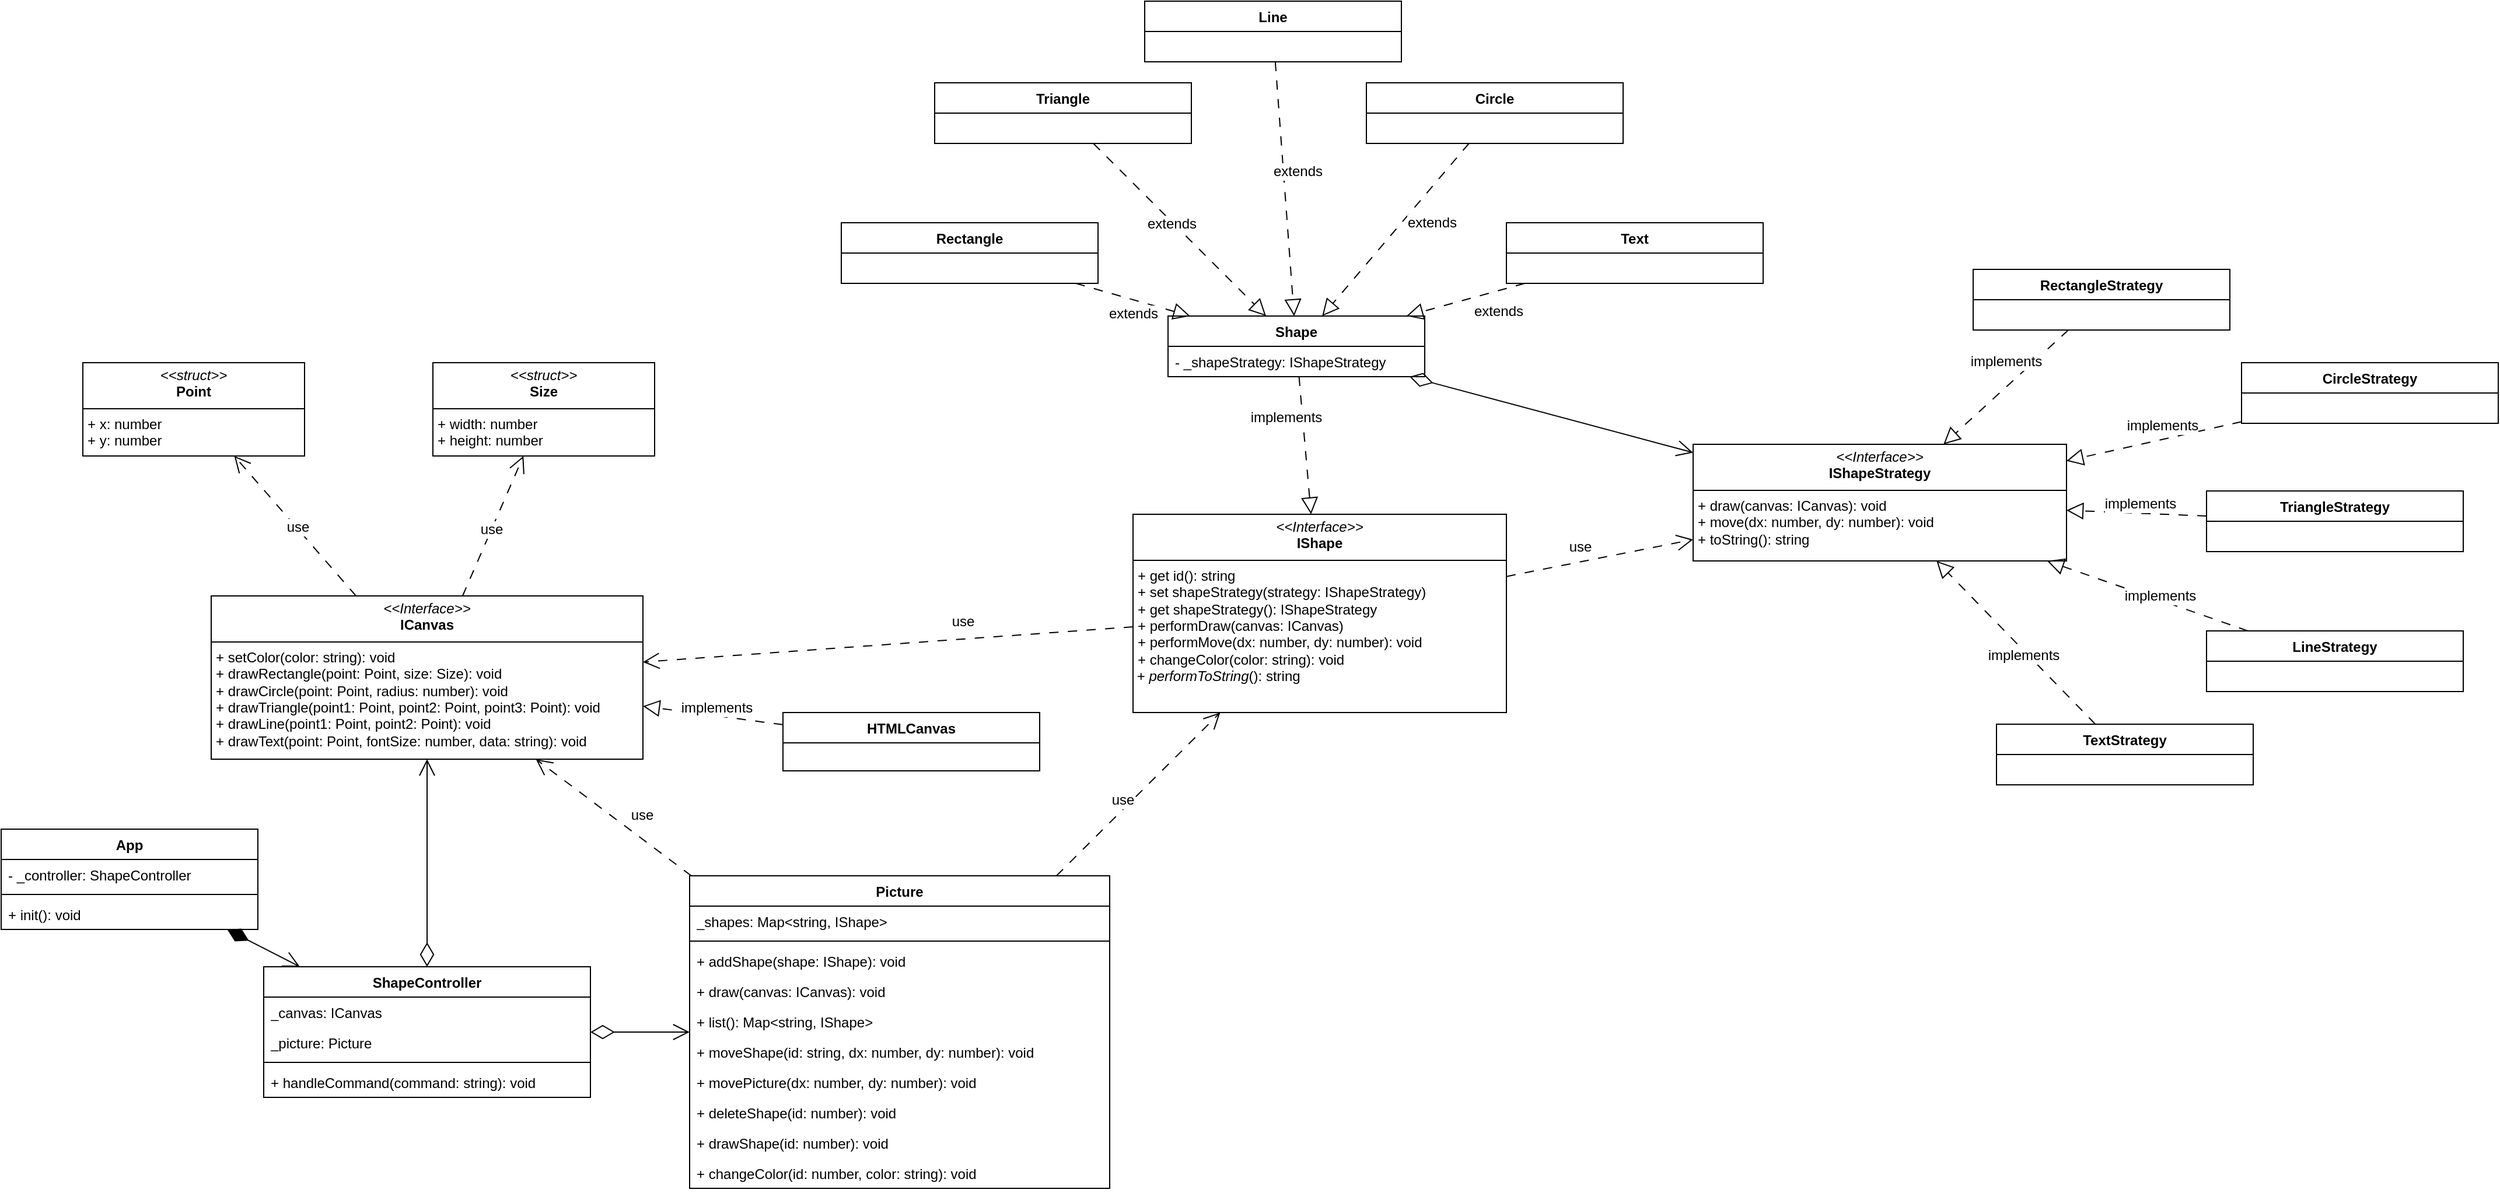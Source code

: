 <mxfile version="24.8.3">
  <diagram name="Страница — 1" id="680s_7uvHq_DsBqRgW8e">
    <mxGraphModel dx="1793" dy="2092" grid="1" gridSize="10" guides="1" tooltips="1" connect="1" arrows="1" fold="1" page="1" pageScale="1" pageWidth="827" pageHeight="1169" math="0" shadow="0">
      <root>
        <mxCell id="0" />
        <mxCell id="1" parent="0" />
        <mxCell id="LSBf3dHjmcdH00thDTZt-1" value="&lt;p style=&quot;margin:0px;margin-top:4px;text-align:center;&quot;&gt;&lt;i&gt;&amp;lt;&amp;lt;Interface&amp;gt;&amp;gt;&lt;/i&gt;&lt;br&gt;&lt;b&gt;IShape&lt;/b&gt;&lt;/p&gt;&lt;hr size=&quot;1&quot; style=&quot;border-style:solid;&quot;&gt;&lt;p style=&quot;margin:0px;margin-left:4px;&quot;&gt;+ get id(): string&lt;br&gt;+ set shapeStrategy(strategy: IShapeStrategy)&lt;/p&gt;&lt;p style=&quot;margin:0px;margin-left:4px;&quot;&gt;+ get shapeStrategy(): IShapeStrategy&lt;/p&gt;&lt;p style=&quot;margin:0px;margin-left:4px;&quot;&gt;+ performDraw(canvas: ICanvas)&lt;/p&gt;&lt;p style=&quot;margin:0px;margin-left:4px;&quot;&gt;+ performMove(dx: number, dy: number): void&lt;/p&gt;&lt;p style=&quot;margin:0px;margin-left:4px;&quot;&gt;+ changeColor(color: string): void&lt;/p&gt;&lt;p style=&quot;margin:0px;margin-left:4px;&quot;&gt;&lt;/p&gt;&amp;nbsp;+&amp;nbsp;&lt;i&gt;performToString&lt;/i&gt;(): string" style="verticalAlign=top;align=left;overflow=fill;html=1;whiteSpace=wrap;" vertex="1" parent="1">
          <mxGeometry x="1370" y="90" width="320" height="170" as="geometry" />
        </mxCell>
        <mxCell id="LSBf3dHjmcdH00thDTZt-19" style="rounded=0;orthogonalLoop=1;jettySize=auto;html=1;startArrow=diamondThin;startFill=1;startSize=18;endSize=12;endArrow=open;endFill=0;" edge="1" parent="1" source="LSBf3dHjmcdH00thDTZt-2" target="LSBf3dHjmcdH00thDTZt-14">
          <mxGeometry relative="1" as="geometry" />
        </mxCell>
        <mxCell id="LSBf3dHjmcdH00thDTZt-2" value="App" style="swimlane;fontStyle=1;align=center;verticalAlign=top;childLayout=stackLayout;horizontal=1;startSize=26;horizontalStack=0;resizeParent=1;resizeParentMax=0;resizeLast=0;collapsible=1;marginBottom=0;whiteSpace=wrap;html=1;" vertex="1" parent="1">
          <mxGeometry x="400" y="360" width="220" height="86" as="geometry" />
        </mxCell>
        <mxCell id="LSBf3dHjmcdH00thDTZt-7" value="- _controller: ShapeController" style="text;strokeColor=none;fillColor=none;align=left;verticalAlign=top;spacingLeft=4;spacingRight=4;overflow=hidden;rotatable=0;points=[[0,0.5],[1,0.5]];portConstraint=eastwest;whiteSpace=wrap;html=1;" vertex="1" parent="LSBf3dHjmcdH00thDTZt-2">
          <mxGeometry y="26" width="220" height="26" as="geometry" />
        </mxCell>
        <mxCell id="LSBf3dHjmcdH00thDTZt-4" value="" style="line;strokeWidth=1;fillColor=none;align=left;verticalAlign=middle;spacingTop=-1;spacingLeft=3;spacingRight=3;rotatable=0;labelPosition=right;points=[];portConstraint=eastwest;strokeColor=inherit;" vertex="1" parent="LSBf3dHjmcdH00thDTZt-2">
          <mxGeometry y="52" width="220" height="8" as="geometry" />
        </mxCell>
        <mxCell id="LSBf3dHjmcdH00thDTZt-13" value="+ init(): void" style="text;strokeColor=none;fillColor=none;align=left;verticalAlign=top;spacingLeft=4;spacingRight=4;overflow=hidden;rotatable=0;points=[[0,0.5],[1,0.5]];portConstraint=eastwest;whiteSpace=wrap;html=1;" vertex="1" parent="LSBf3dHjmcdH00thDTZt-2">
          <mxGeometry y="60" width="220" height="26" as="geometry" />
        </mxCell>
        <mxCell id="LSBf3dHjmcdH00thDTZt-14" value="ShapeController" style="swimlane;fontStyle=1;align=center;verticalAlign=top;childLayout=stackLayout;horizontal=1;startSize=26;horizontalStack=0;resizeParent=1;resizeParentMax=0;resizeLast=0;collapsible=1;marginBottom=0;whiteSpace=wrap;html=1;" vertex="1" parent="1">
          <mxGeometry x="625" y="478" width="280" height="112" as="geometry" />
        </mxCell>
        <mxCell id="LSBf3dHjmcdH00thDTZt-23" value="_canvas: ICanvas" style="text;strokeColor=none;fillColor=none;align=left;verticalAlign=top;spacingLeft=4;spacingRight=4;overflow=hidden;rotatable=0;points=[[0,0.5],[1,0.5]];portConstraint=eastwest;whiteSpace=wrap;html=1;" vertex="1" parent="LSBf3dHjmcdH00thDTZt-14">
          <mxGeometry y="26" width="280" height="26" as="geometry" />
        </mxCell>
        <mxCell id="LSBf3dHjmcdH00thDTZt-24" value="_picture: Picture" style="text;strokeColor=none;fillColor=none;align=left;verticalAlign=top;spacingLeft=4;spacingRight=4;overflow=hidden;rotatable=0;points=[[0,0.5],[1,0.5]];portConstraint=eastwest;whiteSpace=wrap;html=1;" vertex="1" parent="LSBf3dHjmcdH00thDTZt-14">
          <mxGeometry y="52" width="280" height="26" as="geometry" />
        </mxCell>
        <mxCell id="LSBf3dHjmcdH00thDTZt-16" value="" style="line;strokeWidth=1;fillColor=none;align=left;verticalAlign=middle;spacingTop=-1;spacingLeft=3;spacingRight=3;rotatable=0;labelPosition=right;points=[];portConstraint=eastwest;strokeColor=inherit;" vertex="1" parent="LSBf3dHjmcdH00thDTZt-14">
          <mxGeometry y="78" width="280" height="8" as="geometry" />
        </mxCell>
        <mxCell id="LSBf3dHjmcdH00thDTZt-17" value="+ handleCommand(command: string): void" style="text;strokeColor=none;fillColor=none;align=left;verticalAlign=top;spacingLeft=4;spacingRight=4;overflow=hidden;rotatable=0;points=[[0,0.5],[1,0.5]];portConstraint=eastwest;whiteSpace=wrap;html=1;" vertex="1" parent="LSBf3dHjmcdH00thDTZt-14">
          <mxGeometry y="86" width="280" height="26" as="geometry" />
        </mxCell>
        <mxCell id="LSBf3dHjmcdH00thDTZt-25" value="&lt;p style=&quot;margin:0px;margin-top:4px;text-align:center;&quot;&gt;&lt;i&gt;&amp;lt;&amp;lt;Interface&amp;gt;&amp;gt;&lt;/i&gt;&lt;br&gt;&lt;b&gt;ICanvas&lt;/b&gt;&lt;/p&gt;&lt;hr size=&quot;1&quot; style=&quot;border-style:solid;&quot;&gt;&lt;p style=&quot;margin:0px;margin-left:4px;&quot;&gt;+ setColor(color: string): void&lt;br&gt;+ drawRectangle(point: Point, size: Size): void&lt;/p&gt;&lt;p style=&quot;margin:0px;margin-left:4px;&quot;&gt;+ drawCircle(point: Point, radius: number): void&lt;/p&gt;&lt;p style=&quot;margin:0px;margin-left:4px;&quot;&gt;+ drawTriangle(point1: Point, point2: Point,&amp;nbsp;&lt;span style=&quot;background-color: initial;&quot;&gt;point3: Point&lt;/span&gt;&lt;span style=&quot;background-color: initial;&quot;&gt;): void&lt;/span&gt;&lt;/p&gt;&lt;p style=&quot;margin:0px;margin-left:4px;&quot;&gt;+ drawLine(point1: Point,&amp;nbsp;&lt;span style=&quot;background-color: initial;&quot;&gt;point2: Point&lt;/span&gt;&lt;span style=&quot;background-color: initial;&quot;&gt;): void&lt;/span&gt;&lt;/p&gt;&lt;p style=&quot;margin:0px;margin-left:4px;&quot;&gt;+ drawText(point: Point, fontSize: number, data: string): void&lt;/p&gt;" style="verticalAlign=top;align=left;overflow=fill;html=1;whiteSpace=wrap;" vertex="1" parent="1">
          <mxGeometry x="580" y="160" width="370" height="140" as="geometry" />
        </mxCell>
        <mxCell id="LSBf3dHjmcdH00thDTZt-26" value="&lt;p style=&quot;margin:0px;margin-top:4px;text-align:center;&quot;&gt;&lt;i&gt;&amp;lt;&amp;lt;struct&amp;gt;&amp;gt;&lt;/i&gt;&lt;br&gt;&lt;b&gt;Point&lt;/b&gt;&lt;/p&gt;&lt;hr size=&quot;1&quot; style=&quot;border-style:solid;&quot;&gt;&lt;p style=&quot;margin:0px;margin-left:4px;&quot;&gt;+ x: number&lt;br&gt;+ y: number&lt;/p&gt;&lt;p style=&quot;margin:0px;margin-left:4px;&quot;&gt;&lt;br&gt;&lt;/p&gt;" style="verticalAlign=top;align=left;overflow=fill;html=1;whiteSpace=wrap;" vertex="1" parent="1">
          <mxGeometry x="470" y="-40" width="190" height="80" as="geometry" />
        </mxCell>
        <mxCell id="LSBf3dHjmcdH00thDTZt-27" value="&lt;p style=&quot;margin:0px;margin-top:4px;text-align:center;&quot;&gt;&lt;i&gt;&amp;lt;&amp;lt;struct&amp;gt;&amp;gt;&lt;/i&gt;&lt;br&gt;&lt;b&gt;Size&lt;/b&gt;&lt;/p&gt;&lt;hr size=&quot;1&quot; style=&quot;border-style:solid;&quot;&gt;&lt;p style=&quot;margin:0px;margin-left:4px;&quot;&gt;+ width: number&lt;br&gt;+ height: number&lt;/p&gt;&lt;p style=&quot;margin:0px;margin-left:4px;&quot;&gt;&lt;br&gt;&lt;/p&gt;" style="verticalAlign=top;align=left;overflow=fill;html=1;whiteSpace=wrap;" vertex="1" parent="1">
          <mxGeometry x="770" y="-40" width="190" height="80" as="geometry" />
        </mxCell>
        <mxCell id="LSBf3dHjmcdH00thDTZt-28" style="rounded=0;orthogonalLoop=1;jettySize=auto;html=1;startArrow=none;startFill=0;startSize=16;endSize=12;endArrow=open;endFill=0;dashed=1;dashPattern=8 8;" edge="1" parent="1" source="LSBf3dHjmcdH00thDTZt-25" target="LSBf3dHjmcdH00thDTZt-26">
          <mxGeometry relative="1" as="geometry">
            <mxPoint x="400" y="493" as="sourcePoint" />
            <mxPoint x="610" y="580" as="targetPoint" />
          </mxGeometry>
        </mxCell>
        <mxCell id="LSBf3dHjmcdH00thDTZt-31" value="use" style="edgeLabel;html=1;align=center;verticalAlign=middle;resizable=0;points=[];fontSize=12;" vertex="1" connectable="0" parent="LSBf3dHjmcdH00thDTZt-28">
          <mxGeometry x="-0.279" y="-1" relative="1" as="geometry">
            <mxPoint x="-13" y="-15" as="offset" />
          </mxGeometry>
        </mxCell>
        <mxCell id="LSBf3dHjmcdH00thDTZt-34" style="rounded=0;orthogonalLoop=1;jettySize=auto;html=1;startArrow=none;startFill=0;startSize=16;endSize=12;endArrow=open;endFill=0;dashed=1;dashPattern=8 8;" edge="1" parent="1" source="LSBf3dHjmcdH00thDTZt-25" target="LSBf3dHjmcdH00thDTZt-27">
          <mxGeometry relative="1" as="geometry">
            <mxPoint x="400" y="493" as="sourcePoint" />
            <mxPoint x="610" y="580" as="targetPoint" />
          </mxGeometry>
        </mxCell>
        <mxCell id="LSBf3dHjmcdH00thDTZt-35" value="use" style="edgeLabel;html=1;align=center;verticalAlign=middle;resizable=0;points=[];fontSize=12;" vertex="1" connectable="0" parent="LSBf3dHjmcdH00thDTZt-34">
          <mxGeometry x="-0.279" y="-1" relative="1" as="geometry">
            <mxPoint x="5" y="-15" as="offset" />
          </mxGeometry>
        </mxCell>
        <mxCell id="LSBf3dHjmcdH00thDTZt-36" style="rounded=0;orthogonalLoop=1;jettySize=auto;html=1;startArrow=diamondThin;startFill=0;startSize=18;endSize=12;endArrow=open;endFill=0;" edge="1" parent="1" source="LSBf3dHjmcdH00thDTZt-14" target="LSBf3dHjmcdH00thDTZt-25">
          <mxGeometry relative="1" as="geometry">
            <mxPoint x="330" y="536" as="sourcePoint" />
            <mxPoint x="447" y="660" as="targetPoint" />
          </mxGeometry>
        </mxCell>
        <mxCell id="LSBf3dHjmcdH00thDTZt-37" value="HTMLCanvas" style="swimlane;fontStyle=1;align=center;verticalAlign=top;childLayout=stackLayout;horizontal=1;startSize=26;horizontalStack=0;resizeParent=1;resizeParentMax=0;resizeLast=0;collapsible=1;marginBottom=0;whiteSpace=wrap;html=1;" vertex="1" parent="1">
          <mxGeometry x="1070" y="260" width="220" height="50" as="geometry" />
        </mxCell>
        <mxCell id="LSBf3dHjmcdH00thDTZt-41" style="rounded=0;orthogonalLoop=1;jettySize=auto;html=1;startArrow=none;startFill=0;startSize=16;endSize=12;endArrow=block;endFill=0;dashed=1;dashPattern=8 8;" edge="1" parent="1" source="LSBf3dHjmcdH00thDTZt-37" target="LSBf3dHjmcdH00thDTZt-25">
          <mxGeometry relative="1" as="geometry">
            <mxPoint x="805" y="170" as="sourcePoint" />
            <mxPoint x="1010" y="300" as="targetPoint" />
          </mxGeometry>
        </mxCell>
        <mxCell id="LSBf3dHjmcdH00thDTZt-42" value="implements" style="edgeLabel;html=1;align=center;verticalAlign=middle;resizable=0;points=[];fontSize=12;" vertex="1" connectable="0" parent="LSBf3dHjmcdH00thDTZt-41">
          <mxGeometry x="-0.279" y="-1" relative="1" as="geometry">
            <mxPoint x="-14" y="-8" as="offset" />
          </mxGeometry>
        </mxCell>
        <mxCell id="LSBf3dHjmcdH00thDTZt-44" value="Picture" style="swimlane;fontStyle=1;align=center;verticalAlign=top;childLayout=stackLayout;horizontal=1;startSize=26;horizontalStack=0;resizeParent=1;resizeParentMax=0;resizeLast=0;collapsible=1;marginBottom=0;whiteSpace=wrap;html=1;" vertex="1" parent="1">
          <mxGeometry x="990" y="400" width="360" height="268" as="geometry" />
        </mxCell>
        <mxCell id="LSBf3dHjmcdH00thDTZt-46" value="_shapes: Map&amp;lt;string, IShape&amp;gt;" style="text;strokeColor=none;fillColor=none;align=left;verticalAlign=top;spacingLeft=4;spacingRight=4;overflow=hidden;rotatable=0;points=[[0,0.5],[1,0.5]];portConstraint=eastwest;whiteSpace=wrap;html=1;" vertex="1" parent="LSBf3dHjmcdH00thDTZt-44">
          <mxGeometry y="26" width="360" height="26" as="geometry" />
        </mxCell>
        <mxCell id="LSBf3dHjmcdH00thDTZt-50" value="" style="line;strokeWidth=1;fillColor=none;align=left;verticalAlign=middle;spacingTop=-1;spacingLeft=3;spacingRight=3;rotatable=0;labelPosition=right;points=[];portConstraint=eastwest;strokeColor=inherit;" vertex="1" parent="LSBf3dHjmcdH00thDTZt-44">
          <mxGeometry y="52" width="360" height="8" as="geometry" />
        </mxCell>
        <mxCell id="LSBf3dHjmcdH00thDTZt-51" value="+ addShape(shape: IShape): void" style="text;strokeColor=none;fillColor=none;align=left;verticalAlign=top;spacingLeft=4;spacingRight=4;overflow=hidden;rotatable=0;points=[[0,0.5],[1,0.5]];portConstraint=eastwest;whiteSpace=wrap;html=1;" vertex="1" parent="LSBf3dHjmcdH00thDTZt-44">
          <mxGeometry y="60" width="360" height="26" as="geometry" />
        </mxCell>
        <mxCell id="LSBf3dHjmcdH00thDTZt-52" value="+ draw(canvas: ICanvas): void" style="text;strokeColor=none;fillColor=none;align=left;verticalAlign=top;spacingLeft=4;spacingRight=4;overflow=hidden;rotatable=0;points=[[0,0.5],[1,0.5]];portConstraint=eastwest;whiteSpace=wrap;html=1;" vertex="1" parent="LSBf3dHjmcdH00thDTZt-44">
          <mxGeometry y="86" width="360" height="26" as="geometry" />
        </mxCell>
        <mxCell id="LSBf3dHjmcdH00thDTZt-49" value="+ list(): Map&amp;lt;string, IShape&amp;gt;" style="text;strokeColor=none;fillColor=none;align=left;verticalAlign=top;spacingLeft=4;spacingRight=4;overflow=hidden;rotatable=0;points=[[0,0.5],[1,0.5]];portConstraint=eastwest;whiteSpace=wrap;html=1;" vertex="1" parent="LSBf3dHjmcdH00thDTZt-44">
          <mxGeometry y="112" width="360" height="26" as="geometry" />
        </mxCell>
        <mxCell id="LSBf3dHjmcdH00thDTZt-53" value="+ moveShape(id: string, dx: number, dy: number): void" style="text;strokeColor=none;fillColor=none;align=left;verticalAlign=top;spacingLeft=4;spacingRight=4;overflow=hidden;rotatable=0;points=[[0,0.5],[1,0.5]];portConstraint=eastwest;whiteSpace=wrap;html=1;" vertex="1" parent="LSBf3dHjmcdH00thDTZt-44">
          <mxGeometry y="138" width="360" height="26" as="geometry" />
        </mxCell>
        <mxCell id="LSBf3dHjmcdH00thDTZt-56" value="+ movePicture(dx: number, dy: number): void" style="text;strokeColor=none;fillColor=none;align=left;verticalAlign=top;spacingLeft=4;spacingRight=4;overflow=hidden;rotatable=0;points=[[0,0.5],[1,0.5]];portConstraint=eastwest;whiteSpace=wrap;html=1;" vertex="1" parent="LSBf3dHjmcdH00thDTZt-44">
          <mxGeometry y="164" width="360" height="26" as="geometry" />
        </mxCell>
        <mxCell id="LSBf3dHjmcdH00thDTZt-57" value="+ deleteShape(id: number): void" style="text;strokeColor=none;fillColor=none;align=left;verticalAlign=top;spacingLeft=4;spacingRight=4;overflow=hidden;rotatable=0;points=[[0,0.5],[1,0.5]];portConstraint=eastwest;whiteSpace=wrap;html=1;" vertex="1" parent="LSBf3dHjmcdH00thDTZt-44">
          <mxGeometry y="190" width="360" height="26" as="geometry" />
        </mxCell>
        <mxCell id="LSBf3dHjmcdH00thDTZt-58" value="+ drawShape(id: number): void" style="text;strokeColor=none;fillColor=none;align=left;verticalAlign=top;spacingLeft=4;spacingRight=4;overflow=hidden;rotatable=0;points=[[0,0.5],[1,0.5]];portConstraint=eastwest;whiteSpace=wrap;html=1;" vertex="1" parent="LSBf3dHjmcdH00thDTZt-44">
          <mxGeometry y="216" width="360" height="26" as="geometry" />
        </mxCell>
        <mxCell id="LSBf3dHjmcdH00thDTZt-59" value="+ changeColor(id: number, color: string): void" style="text;strokeColor=none;fillColor=none;align=left;verticalAlign=top;spacingLeft=4;spacingRight=4;overflow=hidden;rotatable=0;points=[[0,0.5],[1,0.5]];portConstraint=eastwest;whiteSpace=wrap;html=1;" vertex="1" parent="LSBf3dHjmcdH00thDTZt-44">
          <mxGeometry y="242" width="360" height="26" as="geometry" />
        </mxCell>
        <mxCell id="LSBf3dHjmcdH00thDTZt-45" style="rounded=0;orthogonalLoop=1;jettySize=auto;html=1;startArrow=diamondThin;startFill=0;startSize=18;endSize=12;endArrow=open;endFill=0;" edge="1" parent="1" source="LSBf3dHjmcdH00thDTZt-14" target="LSBf3dHjmcdH00thDTZt-44">
          <mxGeometry relative="1" as="geometry">
            <mxPoint x="694" y="560" as="sourcePoint" />
            <mxPoint x="757" y="310" as="targetPoint" />
          </mxGeometry>
        </mxCell>
        <mxCell id="LSBf3dHjmcdH00thDTZt-47" style="rounded=0;orthogonalLoop=1;jettySize=auto;html=1;startArrow=none;startFill=0;startSize=16;endSize=12;endArrow=open;endFill=0;dashed=1;dashPattern=8 8;" edge="1" parent="1" source="LSBf3dHjmcdH00thDTZt-44" target="LSBf3dHjmcdH00thDTZt-1">
          <mxGeometry relative="1" as="geometry">
            <mxPoint x="805" y="170" as="sourcePoint" />
            <mxPoint x="858" y="50" as="targetPoint" />
          </mxGeometry>
        </mxCell>
        <mxCell id="LSBf3dHjmcdH00thDTZt-48" value="use" style="edgeLabel;html=1;align=center;verticalAlign=middle;resizable=0;points=[];fontSize=12;" vertex="1" connectable="0" parent="LSBf3dHjmcdH00thDTZt-47">
          <mxGeometry x="-0.279" y="-1" relative="1" as="geometry">
            <mxPoint x="5" y="-15" as="offset" />
          </mxGeometry>
        </mxCell>
        <mxCell id="LSBf3dHjmcdH00thDTZt-54" style="rounded=0;orthogonalLoop=1;jettySize=auto;html=1;startArrow=none;startFill=0;startSize=16;endSize=12;endArrow=open;endFill=0;dashed=1;dashPattern=8 8;" edge="1" parent="1" source="LSBf3dHjmcdH00thDTZt-44" target="LSBf3dHjmcdH00thDTZt-25">
          <mxGeometry relative="1" as="geometry">
            <mxPoint x="1191" y="500" as="sourcePoint" />
            <mxPoint x="1415" y="240" as="targetPoint" />
          </mxGeometry>
        </mxCell>
        <mxCell id="LSBf3dHjmcdH00thDTZt-55" value="use" style="edgeLabel;html=1;align=center;verticalAlign=middle;resizable=0;points=[];fontSize=12;" vertex="1" connectable="0" parent="LSBf3dHjmcdH00thDTZt-54">
          <mxGeometry x="-0.279" y="-1" relative="1" as="geometry">
            <mxPoint x="5" y="-15" as="offset" />
          </mxGeometry>
        </mxCell>
        <mxCell id="LSBf3dHjmcdH00thDTZt-60" value="Shape" style="swimlane;fontStyle=1;align=center;verticalAlign=top;childLayout=stackLayout;horizontal=1;startSize=26;horizontalStack=0;resizeParent=1;resizeParentMax=0;resizeLast=0;collapsible=1;marginBottom=0;whiteSpace=wrap;html=1;" vertex="1" parent="1">
          <mxGeometry x="1400" y="-80" width="220" height="52" as="geometry" />
        </mxCell>
        <mxCell id="LSBf3dHjmcdH00thDTZt-67" value="- _shapeStrategy: IShapeStrategy" style="text;strokeColor=none;fillColor=none;align=left;verticalAlign=top;spacingLeft=4;spacingRight=4;overflow=hidden;rotatable=0;points=[[0,0.5],[1,0.5]];portConstraint=eastwest;whiteSpace=wrap;html=1;" vertex="1" parent="LSBf3dHjmcdH00thDTZt-60">
          <mxGeometry y="26" width="220" height="26" as="geometry" />
        </mxCell>
        <mxCell id="LSBf3dHjmcdH00thDTZt-61" style="rounded=0;orthogonalLoop=1;jettySize=auto;html=1;startArrow=none;startFill=0;startSize=16;endSize=12;endArrow=block;endFill=0;dashed=1;dashPattern=8 8;" edge="1" parent="1" source="LSBf3dHjmcdH00thDTZt-60" target="LSBf3dHjmcdH00thDTZt-1">
          <mxGeometry relative="1" as="geometry">
            <mxPoint x="1060" y="240" as="sourcePoint" />
            <mxPoint x="960" y="240" as="targetPoint" />
          </mxGeometry>
        </mxCell>
        <mxCell id="LSBf3dHjmcdH00thDTZt-62" value="implements" style="edgeLabel;html=1;align=center;verticalAlign=middle;resizable=0;points=[];fontSize=12;" vertex="1" connectable="0" parent="LSBf3dHjmcdH00thDTZt-61">
          <mxGeometry x="-0.279" y="-1" relative="1" as="geometry">
            <mxPoint x="-14" y="-8" as="offset" />
          </mxGeometry>
        </mxCell>
        <mxCell id="LSBf3dHjmcdH00thDTZt-63" value="&lt;p style=&quot;margin:0px;margin-top:4px;text-align:center;&quot;&gt;&lt;i&gt;&amp;lt;&amp;lt;Interface&amp;gt;&amp;gt;&lt;/i&gt;&lt;br&gt;&lt;b&gt;IShapeStrategy&lt;/b&gt;&lt;/p&gt;&lt;hr size=&quot;1&quot; style=&quot;border-style:solid;&quot;&gt;&lt;p style=&quot;margin:0px;margin-left:4px;&quot;&gt;+ draw(canvas: ICanvas): void&lt;/p&gt;&lt;p style=&quot;margin:0px;margin-left:4px;&quot;&gt;+ move(dx: number, dy: number): void&lt;/p&gt;&lt;p style=&quot;margin:0px;margin-left:4px;&quot;&gt;+ toString(): string&amp;nbsp;&lt;/p&gt;" style="verticalAlign=top;align=left;overflow=fill;html=1;whiteSpace=wrap;" vertex="1" parent="1">
          <mxGeometry x="1850" y="30" width="320" height="100" as="geometry" />
        </mxCell>
        <mxCell id="LSBf3dHjmcdH00thDTZt-64" style="rounded=0;orthogonalLoop=1;jettySize=auto;html=1;startArrow=none;startFill=0;startSize=16;endSize=12;endArrow=open;endFill=0;dashed=1;dashPattern=8 8;" edge="1" parent="1" source="LSBf3dHjmcdH00thDTZt-1" target="LSBf3dHjmcdH00thDTZt-63">
          <mxGeometry relative="1" as="geometry">
            <mxPoint x="1314" y="410" as="sourcePoint" />
            <mxPoint x="1455" y="270" as="targetPoint" />
          </mxGeometry>
        </mxCell>
        <mxCell id="LSBf3dHjmcdH00thDTZt-65" value="use" style="edgeLabel;html=1;align=center;verticalAlign=middle;resizable=0;points=[];fontSize=12;" vertex="1" connectable="0" parent="LSBf3dHjmcdH00thDTZt-64">
          <mxGeometry x="-0.279" y="-1" relative="1" as="geometry">
            <mxPoint x="5" y="-15" as="offset" />
          </mxGeometry>
        </mxCell>
        <mxCell id="LSBf3dHjmcdH00thDTZt-68" style="rounded=0;orthogonalLoop=1;jettySize=auto;html=1;startArrow=diamondThin;startFill=0;startSize=18;endSize=12;endArrow=open;endFill=0;" edge="1" parent="1" source="LSBf3dHjmcdH00thDTZt-60" target="LSBf3dHjmcdH00thDTZt-63">
          <mxGeometry relative="1" as="geometry">
            <mxPoint x="694" y="560" as="sourcePoint" />
            <mxPoint x="757" y="310" as="targetPoint" />
          </mxGeometry>
        </mxCell>
        <mxCell id="LSBf3dHjmcdH00thDTZt-69" style="rounded=0;orthogonalLoop=1;jettySize=auto;html=1;startArrow=none;startFill=0;startSize=16;endSize=12;endArrow=open;endFill=0;dashed=1;dashPattern=8 8;" edge="1" parent="1" source="LSBf3dHjmcdH00thDTZt-1" target="LSBf3dHjmcdH00thDTZt-25">
          <mxGeometry relative="1" as="geometry">
            <mxPoint x="1314" y="410" as="sourcePoint" />
            <mxPoint x="1455" y="270" as="targetPoint" />
          </mxGeometry>
        </mxCell>
        <mxCell id="LSBf3dHjmcdH00thDTZt-70" value="use" style="edgeLabel;html=1;align=center;verticalAlign=middle;resizable=0;points=[];fontSize=12;" vertex="1" connectable="0" parent="LSBf3dHjmcdH00thDTZt-69">
          <mxGeometry x="-0.279" y="-1" relative="1" as="geometry">
            <mxPoint x="5" y="-15" as="offset" />
          </mxGeometry>
        </mxCell>
        <mxCell id="LSBf3dHjmcdH00thDTZt-71" value="Rectangle" style="swimlane;fontStyle=1;align=center;verticalAlign=top;childLayout=stackLayout;horizontal=1;startSize=26;horizontalStack=0;resizeParent=1;resizeParentMax=0;resizeLast=0;collapsible=1;marginBottom=0;whiteSpace=wrap;html=1;" vertex="1" parent="1">
          <mxGeometry x="1120" y="-160" width="220" height="52" as="geometry" />
        </mxCell>
        <mxCell id="LSBf3dHjmcdH00thDTZt-73" value="Circle" style="swimlane;fontStyle=1;align=center;verticalAlign=top;childLayout=stackLayout;horizontal=1;startSize=26;horizontalStack=0;resizeParent=1;resizeParentMax=0;resizeLast=0;collapsible=1;marginBottom=0;whiteSpace=wrap;html=1;" vertex="1" parent="1">
          <mxGeometry x="1570" y="-280" width="220" height="52" as="geometry" />
        </mxCell>
        <mxCell id="LSBf3dHjmcdH00thDTZt-74" value="Text" style="swimlane;fontStyle=1;align=center;verticalAlign=top;childLayout=stackLayout;horizontal=1;startSize=26;horizontalStack=0;resizeParent=1;resizeParentMax=0;resizeLast=0;collapsible=1;marginBottom=0;whiteSpace=wrap;html=1;" vertex="1" parent="1">
          <mxGeometry x="1690" y="-160" width="220" height="52" as="geometry" />
        </mxCell>
        <mxCell id="LSBf3dHjmcdH00thDTZt-75" value="Line" style="swimlane;fontStyle=1;align=center;verticalAlign=top;childLayout=stackLayout;horizontal=1;startSize=26;horizontalStack=0;resizeParent=1;resizeParentMax=0;resizeLast=0;collapsible=1;marginBottom=0;whiteSpace=wrap;html=1;" vertex="1" parent="1">
          <mxGeometry x="1380" y="-350" width="220" height="52" as="geometry" />
        </mxCell>
        <mxCell id="LSBf3dHjmcdH00thDTZt-76" value="Triangle" style="swimlane;fontStyle=1;align=center;verticalAlign=top;childLayout=stackLayout;horizontal=1;startSize=26;horizontalStack=0;resizeParent=1;resizeParentMax=0;resizeLast=0;collapsible=1;marginBottom=0;whiteSpace=wrap;html=1;" vertex="1" parent="1">
          <mxGeometry x="1200" y="-280" width="220" height="52" as="geometry" />
        </mxCell>
        <mxCell id="LSBf3dHjmcdH00thDTZt-77" style="rounded=0;orthogonalLoop=1;jettySize=auto;html=1;startArrow=none;startFill=0;startSize=16;endSize=12;endArrow=block;endFill=0;dashed=1;dashPattern=8 8;" edge="1" parent="1" source="LSBf3dHjmcdH00thDTZt-71" target="LSBf3dHjmcdH00thDTZt-60">
          <mxGeometry relative="1" as="geometry">
            <mxPoint x="1522" y="-18" as="sourcePoint" />
            <mxPoint x="1533" y="100" as="targetPoint" />
          </mxGeometry>
        </mxCell>
        <mxCell id="LSBf3dHjmcdH00thDTZt-78" value="extends" style="edgeLabel;html=1;align=center;verticalAlign=middle;resizable=0;points=[];fontSize=12;" vertex="1" connectable="0" parent="LSBf3dHjmcdH00thDTZt-77">
          <mxGeometry x="-0.279" y="-1" relative="1" as="geometry">
            <mxPoint x="14" y="15" as="offset" />
          </mxGeometry>
        </mxCell>
        <mxCell id="LSBf3dHjmcdH00thDTZt-79" style="rounded=0;orthogonalLoop=1;jettySize=auto;html=1;startArrow=none;startFill=0;startSize=16;endSize=12;endArrow=block;endFill=0;dashed=1;dashPattern=8 8;" edge="1" parent="1" source="LSBf3dHjmcdH00thDTZt-73" target="LSBf3dHjmcdH00thDTZt-60">
          <mxGeometry relative="1" as="geometry">
            <mxPoint x="1522" y="-18" as="sourcePoint" />
            <mxPoint x="1533" y="100" as="targetPoint" />
          </mxGeometry>
        </mxCell>
        <mxCell id="LSBf3dHjmcdH00thDTZt-80" value="extends" style="edgeLabel;html=1;align=center;verticalAlign=middle;resizable=0;points=[];fontSize=12;" vertex="1" connectable="0" parent="LSBf3dHjmcdH00thDTZt-79">
          <mxGeometry x="-0.279" y="-1" relative="1" as="geometry">
            <mxPoint x="14" y="15" as="offset" />
          </mxGeometry>
        </mxCell>
        <mxCell id="LSBf3dHjmcdH00thDTZt-81" style="rounded=0;orthogonalLoop=1;jettySize=auto;html=1;startArrow=none;startFill=0;startSize=16;endSize=12;endArrow=block;endFill=0;dashed=1;dashPattern=8 8;" edge="1" parent="1" source="LSBf3dHjmcdH00thDTZt-74" target="LSBf3dHjmcdH00thDTZt-60">
          <mxGeometry relative="1" as="geometry">
            <mxPoint x="1522" y="-18" as="sourcePoint" />
            <mxPoint x="1533" y="100" as="targetPoint" />
          </mxGeometry>
        </mxCell>
        <mxCell id="LSBf3dHjmcdH00thDTZt-82" value="extends" style="edgeLabel;html=1;align=center;verticalAlign=middle;resizable=0;points=[];fontSize=12;" vertex="1" connectable="0" parent="LSBf3dHjmcdH00thDTZt-81">
          <mxGeometry x="-0.279" y="-1" relative="1" as="geometry">
            <mxPoint x="14" y="15" as="offset" />
          </mxGeometry>
        </mxCell>
        <mxCell id="LSBf3dHjmcdH00thDTZt-83" style="rounded=0;orthogonalLoop=1;jettySize=auto;html=1;startArrow=none;startFill=0;startSize=16;endSize=12;endArrow=block;endFill=0;dashed=1;dashPattern=8 8;" edge="1" parent="1" source="LSBf3dHjmcdH00thDTZt-75" target="LSBf3dHjmcdH00thDTZt-60">
          <mxGeometry relative="1" as="geometry">
            <mxPoint x="1522" y="-18" as="sourcePoint" />
            <mxPoint x="1533" y="100" as="targetPoint" />
          </mxGeometry>
        </mxCell>
        <mxCell id="LSBf3dHjmcdH00thDTZt-84" value="extends" style="edgeLabel;html=1;align=center;verticalAlign=middle;resizable=0;points=[];fontSize=12;" vertex="1" connectable="0" parent="LSBf3dHjmcdH00thDTZt-83">
          <mxGeometry x="-0.279" y="-1" relative="1" as="geometry">
            <mxPoint x="14" y="15" as="offset" />
          </mxGeometry>
        </mxCell>
        <mxCell id="LSBf3dHjmcdH00thDTZt-85" style="rounded=0;orthogonalLoop=1;jettySize=auto;html=1;startArrow=none;startFill=0;startSize=16;endSize=12;endArrow=block;endFill=0;dashed=1;dashPattern=8 8;" edge="1" parent="1" source="LSBf3dHjmcdH00thDTZt-76" target="LSBf3dHjmcdH00thDTZt-60">
          <mxGeometry relative="1" as="geometry">
            <mxPoint x="1522" y="-18" as="sourcePoint" />
            <mxPoint x="1533" y="100" as="targetPoint" />
          </mxGeometry>
        </mxCell>
        <mxCell id="LSBf3dHjmcdH00thDTZt-86" value="extends" style="edgeLabel;html=1;align=center;verticalAlign=middle;resizable=0;points=[];fontSize=12;" vertex="1" connectable="0" parent="LSBf3dHjmcdH00thDTZt-85">
          <mxGeometry x="-0.279" y="-1" relative="1" as="geometry">
            <mxPoint x="14" y="15" as="offset" />
          </mxGeometry>
        </mxCell>
        <mxCell id="LSBf3dHjmcdH00thDTZt-87" value="RectangleStrategy" style="swimlane;fontStyle=1;align=center;verticalAlign=top;childLayout=stackLayout;horizontal=1;startSize=26;horizontalStack=0;resizeParent=1;resizeParentMax=0;resizeLast=0;collapsible=1;marginBottom=0;whiteSpace=wrap;html=1;" vertex="1" parent="1">
          <mxGeometry x="2090" y="-120" width="220" height="52" as="geometry" />
        </mxCell>
        <mxCell id="LSBf3dHjmcdH00thDTZt-88" style="rounded=0;orthogonalLoop=1;jettySize=auto;html=1;startArrow=none;startFill=0;startSize=16;endSize=12;endArrow=block;endFill=0;dashed=1;dashPattern=8 8;" edge="1" parent="1" source="LSBf3dHjmcdH00thDTZt-87" target="LSBf3dHjmcdH00thDTZt-63">
          <mxGeometry relative="1" as="geometry">
            <mxPoint x="1522" y="-18" as="sourcePoint" />
            <mxPoint x="1533" y="100" as="targetPoint" />
          </mxGeometry>
        </mxCell>
        <mxCell id="LSBf3dHjmcdH00thDTZt-89" value="implements" style="edgeLabel;html=1;align=center;verticalAlign=middle;resizable=0;points=[];fontSize=12;" vertex="1" connectable="0" parent="LSBf3dHjmcdH00thDTZt-88">
          <mxGeometry x="-0.279" y="-1" relative="1" as="geometry">
            <mxPoint x="-14" y="-8" as="offset" />
          </mxGeometry>
        </mxCell>
        <mxCell id="LSBf3dHjmcdH00thDTZt-90" value="CircleStrategy" style="swimlane;fontStyle=1;align=center;verticalAlign=top;childLayout=stackLayout;horizontal=1;startSize=26;horizontalStack=0;resizeParent=1;resizeParentMax=0;resizeLast=0;collapsible=1;marginBottom=0;whiteSpace=wrap;html=1;" vertex="1" parent="1">
          <mxGeometry x="2320" y="-40" width="220" height="52" as="geometry" />
        </mxCell>
        <mxCell id="LSBf3dHjmcdH00thDTZt-91" value="TriangleStrategy" style="swimlane;fontStyle=1;align=center;verticalAlign=top;childLayout=stackLayout;horizontal=1;startSize=26;horizontalStack=0;resizeParent=1;resizeParentMax=0;resizeLast=0;collapsible=1;marginBottom=0;whiteSpace=wrap;html=1;" vertex="1" parent="1">
          <mxGeometry x="2290" y="70" width="220" height="52" as="geometry" />
        </mxCell>
        <mxCell id="LSBf3dHjmcdH00thDTZt-92" value="LineStrategy" style="swimlane;fontStyle=1;align=center;verticalAlign=top;childLayout=stackLayout;horizontal=1;startSize=26;horizontalStack=0;resizeParent=1;resizeParentMax=0;resizeLast=0;collapsible=1;marginBottom=0;whiteSpace=wrap;html=1;" vertex="1" parent="1">
          <mxGeometry x="2290" y="190" width="220" height="52" as="geometry" />
        </mxCell>
        <mxCell id="LSBf3dHjmcdH00thDTZt-93" value="TextStrategy" style="swimlane;fontStyle=1;align=center;verticalAlign=top;childLayout=stackLayout;horizontal=1;startSize=26;horizontalStack=0;resizeParent=1;resizeParentMax=0;resizeLast=0;collapsible=1;marginBottom=0;whiteSpace=wrap;html=1;" vertex="1" parent="1">
          <mxGeometry x="2110" y="270" width="220" height="52" as="geometry" />
        </mxCell>
        <mxCell id="LSBf3dHjmcdH00thDTZt-98" style="rounded=0;orthogonalLoop=1;jettySize=auto;html=1;startArrow=none;startFill=0;startSize=16;endSize=12;endArrow=block;endFill=0;dashed=1;dashPattern=8 8;" edge="1" parent="1" source="LSBf3dHjmcdH00thDTZt-91" target="LSBf3dHjmcdH00thDTZt-63">
          <mxGeometry relative="1" as="geometry">
            <mxPoint x="2285" y="-26" as="sourcePoint" />
            <mxPoint x="2140" y="30" as="targetPoint" />
          </mxGeometry>
        </mxCell>
        <mxCell id="LSBf3dHjmcdH00thDTZt-99" value="implements" style="edgeLabel;html=1;align=center;verticalAlign=middle;resizable=0;points=[];fontSize=12;" vertex="1" connectable="0" parent="LSBf3dHjmcdH00thDTZt-98">
          <mxGeometry x="-0.279" y="-1" relative="1" as="geometry">
            <mxPoint x="-14" y="-8" as="offset" />
          </mxGeometry>
        </mxCell>
        <mxCell id="LSBf3dHjmcdH00thDTZt-100" style="rounded=0;orthogonalLoop=1;jettySize=auto;html=1;startArrow=none;startFill=0;startSize=16;endSize=12;endArrow=block;endFill=0;dashed=1;dashPattern=8 8;" edge="1" parent="1" source="LSBf3dHjmcdH00thDTZt-92" target="LSBf3dHjmcdH00thDTZt-63">
          <mxGeometry relative="1" as="geometry">
            <mxPoint x="2285" y="-26" as="sourcePoint" />
            <mxPoint x="2140" y="30" as="targetPoint" />
          </mxGeometry>
        </mxCell>
        <mxCell id="LSBf3dHjmcdH00thDTZt-101" value="implements" style="edgeLabel;html=1;align=center;verticalAlign=middle;resizable=0;points=[];fontSize=12;" vertex="1" connectable="0" parent="LSBf3dHjmcdH00thDTZt-100">
          <mxGeometry x="-0.279" y="-1" relative="1" as="geometry">
            <mxPoint x="-14" y="-8" as="offset" />
          </mxGeometry>
        </mxCell>
        <mxCell id="LSBf3dHjmcdH00thDTZt-102" style="rounded=0;orthogonalLoop=1;jettySize=auto;html=1;startArrow=none;startFill=0;startSize=16;endSize=12;endArrow=block;endFill=0;dashed=1;dashPattern=8 8;" edge="1" parent="1" source="LSBf3dHjmcdH00thDTZt-93" target="LSBf3dHjmcdH00thDTZt-63">
          <mxGeometry relative="1" as="geometry">
            <mxPoint x="2285" y="-26" as="sourcePoint" />
            <mxPoint x="2140" y="30" as="targetPoint" />
          </mxGeometry>
        </mxCell>
        <mxCell id="LSBf3dHjmcdH00thDTZt-103" value="implements" style="edgeLabel;html=1;align=center;verticalAlign=middle;resizable=0;points=[];fontSize=12;" vertex="1" connectable="0" parent="LSBf3dHjmcdH00thDTZt-102">
          <mxGeometry x="-0.279" y="-1" relative="1" as="geometry">
            <mxPoint x="-14" y="-8" as="offset" />
          </mxGeometry>
        </mxCell>
        <mxCell id="LSBf3dHjmcdH00thDTZt-104" style="rounded=0;orthogonalLoop=1;jettySize=auto;html=1;startArrow=none;startFill=0;startSize=16;endSize=12;endArrow=block;endFill=0;dashed=1;dashPattern=8 8;" edge="1" parent="1" source="LSBf3dHjmcdH00thDTZt-90" target="LSBf3dHjmcdH00thDTZt-63">
          <mxGeometry relative="1" as="geometry">
            <mxPoint x="1522" y="-18" as="sourcePoint" />
            <mxPoint x="1533" y="100" as="targetPoint" />
          </mxGeometry>
        </mxCell>
        <mxCell id="LSBf3dHjmcdH00thDTZt-105" value="implements" style="edgeLabel;html=1;align=center;verticalAlign=middle;resizable=0;points=[];fontSize=12;" vertex="1" connectable="0" parent="LSBf3dHjmcdH00thDTZt-104">
          <mxGeometry x="-0.279" y="-1" relative="1" as="geometry">
            <mxPoint x="-14" y="-8" as="offset" />
          </mxGeometry>
        </mxCell>
      </root>
    </mxGraphModel>
  </diagram>
</mxfile>
